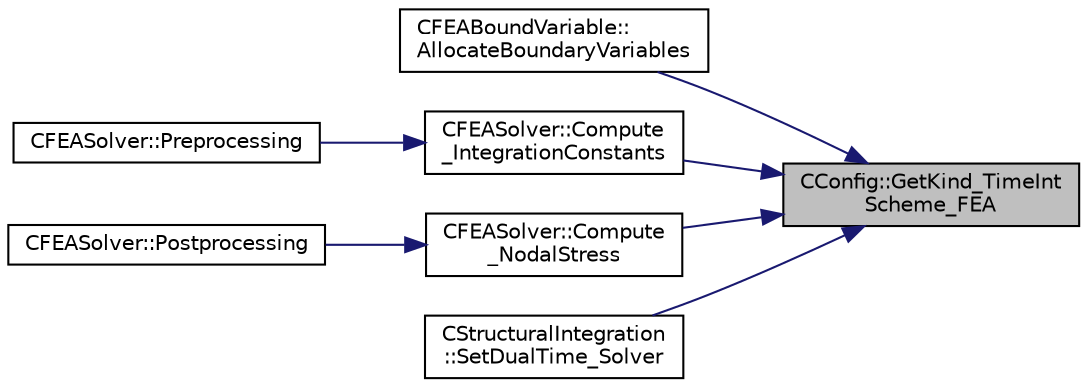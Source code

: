 digraph "CConfig::GetKind_TimeIntScheme_FEA"
{
 // LATEX_PDF_SIZE
  edge [fontname="Helvetica",fontsize="10",labelfontname="Helvetica",labelfontsize="10"];
  node [fontname="Helvetica",fontsize="10",shape=record];
  rankdir="RL";
  Node1 [label="CConfig::GetKind_TimeInt\lScheme_FEA",height=0.2,width=0.4,color="black", fillcolor="grey75", style="filled", fontcolor="black",tooltip="Get the kind of integration scheme (explicit or implicit) for the flow equations."];
  Node1 -> Node2 [dir="back",color="midnightblue",fontsize="10",style="solid",fontname="Helvetica"];
  Node2 [label="CFEABoundVariable::\lAllocateBoundaryVariables",height=0.2,width=0.4,color="black", fillcolor="white", style="filled",URL="$classCFEABoundVariable.html#a71f03a67df03a2631e2d2231bc58d5ab",tooltip="Allocate member variables for points marked as vertex (via \"Set_isVertex\")."];
  Node1 -> Node3 [dir="back",color="midnightblue",fontsize="10",style="solid",fontname="Helvetica"];
  Node3 [label="CFEASolver::Compute\l_IntegrationConstants",height=0.2,width=0.4,color="black", fillcolor="white", style="filled",URL="$classCFEASolver.html#a6fac810341980b4e339b11438ee3afc1",tooltip="Compute constants for time integration."];
  Node3 -> Node4 [dir="back",color="midnightblue",fontsize="10",style="solid",fontname="Helvetica"];
  Node4 [label="CFEASolver::Preprocessing",height=0.2,width=0.4,color="black", fillcolor="white", style="filled",URL="$classCFEASolver.html#a353159e003821dae0668dcfe7281bd68",tooltip="Set residuals to zero."];
  Node1 -> Node5 [dir="back",color="midnightblue",fontsize="10",style="solid",fontname="Helvetica"];
  Node5 [label="CFEASolver::Compute\l_NodalStress",height=0.2,width=0.4,color="black", fillcolor="white", style="filled",URL="$classCFEASolver.html#ac275af8f893ef5957379314816d17fa8",tooltip="Compute the stress at the nodes for output purposes."];
  Node5 -> Node6 [dir="back",color="midnightblue",fontsize="10",style="solid",fontname="Helvetica"];
  Node6 [label="CFEASolver::Postprocessing",height=0.2,width=0.4,color="black", fillcolor="white", style="filled",URL="$classCFEASolver.html#ab4fa9086b598c5778c9c0403a5626d1b",tooltip="Postprocessing."];
  Node1 -> Node7 [dir="back",color="midnightblue",fontsize="10",style="solid",fontname="Helvetica"];
  Node7 [label="CStructuralIntegration\l::SetDualTime_Solver",height=0.2,width=0.4,color="black", fillcolor="white", style="filled",URL="$classCStructuralIntegration.html#ab11e7a55feee6c5b39d5e32f19e65090",tooltip="Save the solution at different time steps, and reset certain fields for the next timestep."];
}
